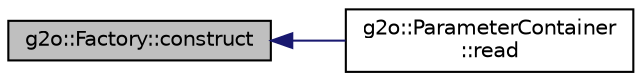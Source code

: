 digraph "g2o::Factory::construct"
{
  edge [fontname="Helvetica",fontsize="10",labelfontname="Helvetica",labelfontsize="10"];
  node [fontname="Helvetica",fontsize="10",shape=record];
  rankdir="LR";
  Node1 [label="g2o::Factory::construct",height=0.2,width=0.4,color="black", fillcolor="grey75", style="filled", fontcolor="black"];
  Node1 -> Node2 [dir="back",color="midnightblue",fontsize="10",style="solid",fontname="Helvetica"];
  Node2 [label="g2o::ParameterContainer\l::read",height=0.2,width=0.4,color="black", fillcolor="white", style="filled",URL="$classg2o_1_1_parameter_container.html#ae5883ac8e2313cab310cf067b0ba12bf",tooltip="read parameters from a stream "];
}

